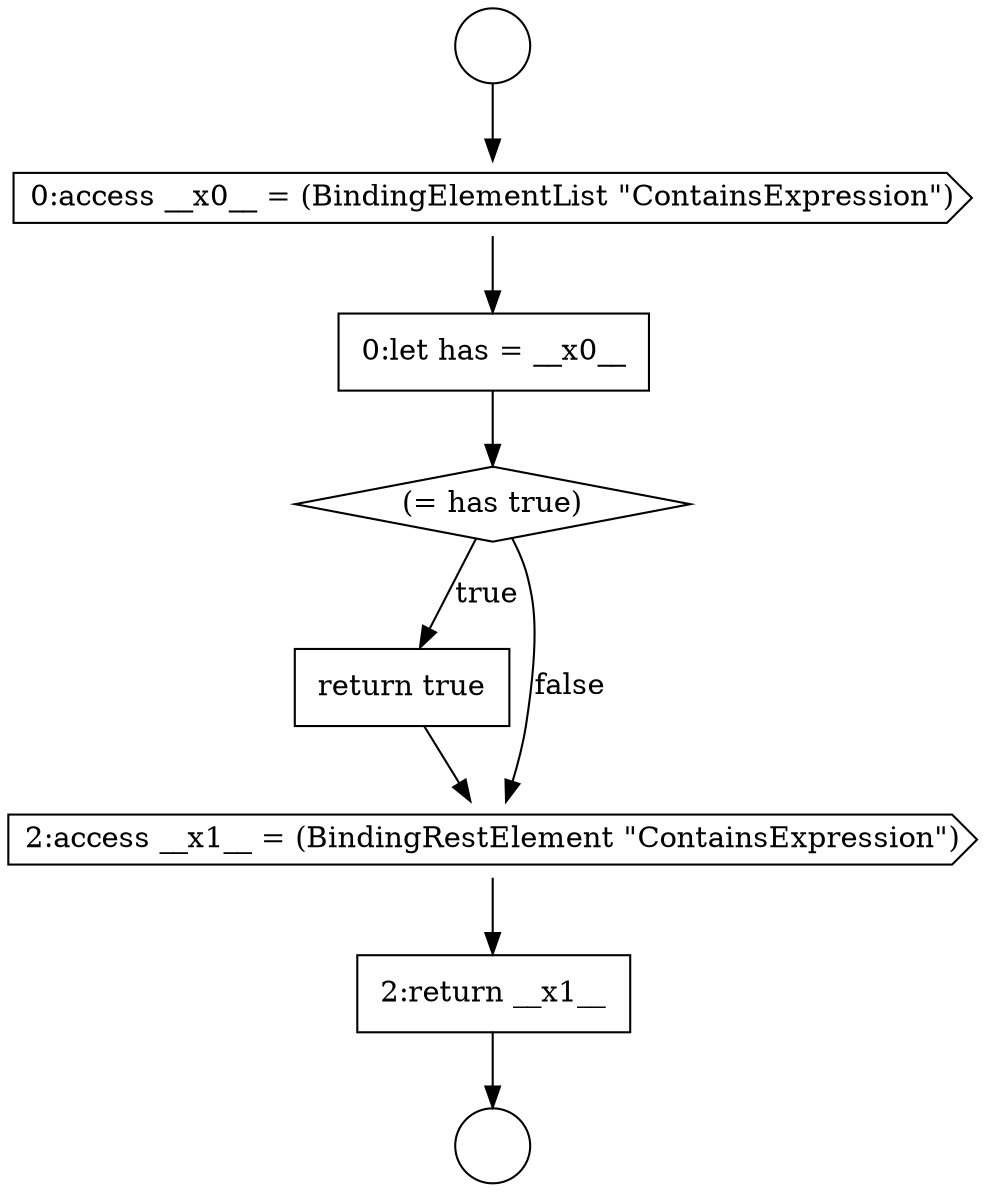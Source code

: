 digraph {
  node5770 [shape=diamond, label=<<font color="black">(= has true)</font>> color="black" fillcolor="white" style=filled]
  node5769 [shape=none, margin=0, label=<<font color="black">
    <table border="0" cellborder="1" cellspacing="0" cellpadding="10">
      <tr><td align="left">0:let has = __x0__</td></tr>
    </table>
  </font>> color="black" fillcolor="white" style=filled]
  node5766 [shape=circle label=" " color="black" fillcolor="white" style=filled]
  node5767 [shape=circle label=" " color="black" fillcolor="white" style=filled]
  node5771 [shape=none, margin=0, label=<<font color="black">
    <table border="0" cellborder="1" cellspacing="0" cellpadding="10">
      <tr><td align="left">return true</td></tr>
    </table>
  </font>> color="black" fillcolor="white" style=filled]
  node5768 [shape=cds, label=<<font color="black">0:access __x0__ = (BindingElementList &quot;ContainsExpression&quot;)</font>> color="black" fillcolor="white" style=filled]
  node5773 [shape=none, margin=0, label=<<font color="black">
    <table border="0" cellborder="1" cellspacing="0" cellpadding="10">
      <tr><td align="left">2:return __x1__</td></tr>
    </table>
  </font>> color="black" fillcolor="white" style=filled]
  node5772 [shape=cds, label=<<font color="black">2:access __x1__ = (BindingRestElement &quot;ContainsExpression&quot;)</font>> color="black" fillcolor="white" style=filled]
  node5766 -> node5768 [ color="black"]
  node5770 -> node5771 [label=<<font color="black">true</font>> color="black"]
  node5770 -> node5772 [label=<<font color="black">false</font>> color="black"]
  node5769 -> node5770 [ color="black"]
  node5771 -> node5772 [ color="black"]
  node5772 -> node5773 [ color="black"]
  node5768 -> node5769 [ color="black"]
  node5773 -> node5767 [ color="black"]
}
